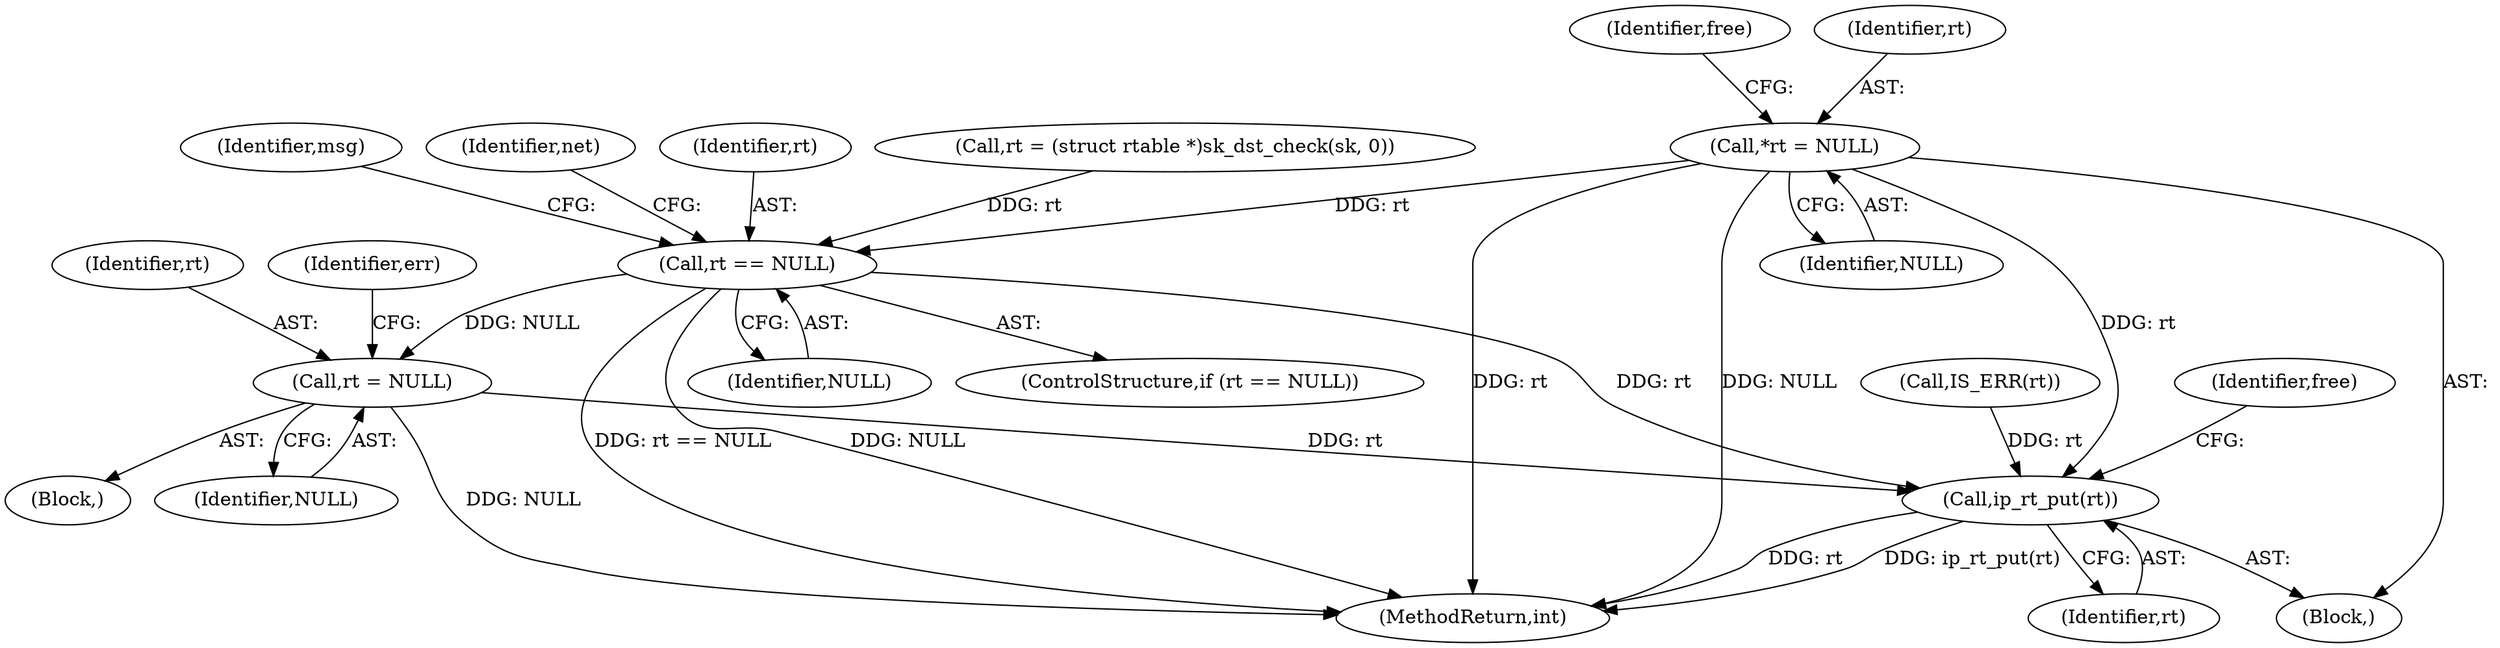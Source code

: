 digraph "0_linux_f6d8bd051c391c1c0458a30b2a7abcd939329259_32@pointer" {
"1000133" [label="(Call,*rt = NULL)"];
"1000491" [label="(Call,rt == NULL)"];
"1000545" [label="(Call,rt = NULL)"];
"1000761" [label="(Call,ip_rt_put(rt))"];
"1000540" [label="(Block,)"];
"1000764" [label="(Identifier,free)"];
"1000498" [label="(Identifier,net)"];
"1000115" [label="(Block,)"];
"1000550" [label="(Identifier,err)"];
"1000761" [label="(Call,ip_rt_put(rt))"];
"1000138" [label="(Identifier,free)"];
"1000493" [label="(Identifier,NULL)"];
"1000492" [label="(Identifier,rt)"];
"1000547" [label="(Identifier,NULL)"];
"1000135" [label="(Identifier,NULL)"];
"1000491" [label="(Call,rt == NULL)"];
"1000490" [label="(ControlStructure,if (rt == NULL))"];
"1000762" [label="(Identifier,rt)"];
"1000546" [label="(Identifier,rt)"];
"1000538" [label="(Call,IS_ERR(rt))"];
"1000483" [label="(Call,rt = (struct rtable *)sk_dst_check(sk, 0))"];
"1000133" [label="(Call,*rt = NULL)"];
"1000585" [label="(Identifier,msg)"];
"1000134" [label="(Identifier,rt)"];
"1000545" [label="(Call,rt = NULL)"];
"1000816" [label="(MethodReturn,int)"];
"1000133" -> "1000115"  [label="AST: "];
"1000133" -> "1000135"  [label="CFG: "];
"1000134" -> "1000133"  [label="AST: "];
"1000135" -> "1000133"  [label="AST: "];
"1000138" -> "1000133"  [label="CFG: "];
"1000133" -> "1000816"  [label="DDG: rt"];
"1000133" -> "1000816"  [label="DDG: NULL"];
"1000133" -> "1000491"  [label="DDG: rt"];
"1000133" -> "1000761"  [label="DDG: rt"];
"1000491" -> "1000490"  [label="AST: "];
"1000491" -> "1000493"  [label="CFG: "];
"1000492" -> "1000491"  [label="AST: "];
"1000493" -> "1000491"  [label="AST: "];
"1000498" -> "1000491"  [label="CFG: "];
"1000585" -> "1000491"  [label="CFG: "];
"1000491" -> "1000816"  [label="DDG: NULL"];
"1000491" -> "1000816"  [label="DDG: rt == NULL"];
"1000483" -> "1000491"  [label="DDG: rt"];
"1000491" -> "1000545"  [label="DDG: NULL"];
"1000491" -> "1000761"  [label="DDG: rt"];
"1000545" -> "1000540"  [label="AST: "];
"1000545" -> "1000547"  [label="CFG: "];
"1000546" -> "1000545"  [label="AST: "];
"1000547" -> "1000545"  [label="AST: "];
"1000550" -> "1000545"  [label="CFG: "];
"1000545" -> "1000816"  [label="DDG: NULL"];
"1000545" -> "1000761"  [label="DDG: rt"];
"1000761" -> "1000115"  [label="AST: "];
"1000761" -> "1000762"  [label="CFG: "];
"1000762" -> "1000761"  [label="AST: "];
"1000764" -> "1000761"  [label="CFG: "];
"1000761" -> "1000816"  [label="DDG: rt"];
"1000761" -> "1000816"  [label="DDG: ip_rt_put(rt)"];
"1000538" -> "1000761"  [label="DDG: rt"];
}
